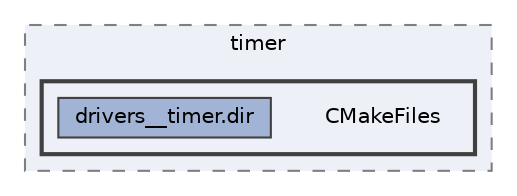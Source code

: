 digraph "build/zephyr/drivers/timer/CMakeFiles"
{
 // LATEX_PDF_SIZE
  bgcolor="transparent";
  edge [fontname=Helvetica,fontsize=10,labelfontname=Helvetica,labelfontsize=10];
  node [fontname=Helvetica,fontsize=10,shape=box,height=0.2,width=0.4];
  compound=true
  subgraph clusterdir_c9eb27d39a0ae1504852ef14fa8ae4d7 {
    graph [ bgcolor="#edf0f7", pencolor="grey50", label="timer", fontname=Helvetica,fontsize=10 style="filled,dashed", URL="dir_c9eb27d39a0ae1504852ef14fa8ae4d7.html",tooltip=""]
  subgraph clusterdir_ed60f9dc5800d8443833174a0dff45cd {
    graph [ bgcolor="#edf0f7", pencolor="grey25", label="", fontname=Helvetica,fontsize=10 style="filled,bold", URL="dir_ed60f9dc5800d8443833174a0dff45cd.html",tooltip=""]
    dir_ed60f9dc5800d8443833174a0dff45cd [shape=plaintext, label="CMakeFiles"];
  dir_84d3e52c29a2a819e4dc4243d5299400 [label="drivers__timer.dir", fillcolor="#a2b4d6", color="grey25", style="filled", URL="dir_84d3e52c29a2a819e4dc4243d5299400.html",tooltip=""];
  }
  }
}
